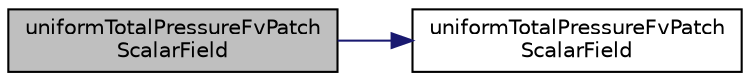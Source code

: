 digraph "uniformTotalPressureFvPatchScalarField"
{
  bgcolor="transparent";
  edge [fontname="Helvetica",fontsize="10",labelfontname="Helvetica",labelfontsize="10"];
  node [fontname="Helvetica",fontsize="10",shape=record];
  rankdir="LR";
  Node1 [label="uniformTotalPressureFvPatch\lScalarField",height=0.2,width=0.4,color="black", fillcolor="grey75", style="filled", fontcolor="black"];
  Node1 -> Node2 [color="midnightblue",fontsize="10",style="solid",fontname="Helvetica"];
  Node2 [label="uniformTotalPressureFvPatch\lScalarField",height=0.2,width=0.4,color="black",URL="$a02757.html#a90dbcc28dfdc678e080751e4e66f1404",tooltip="Construct from patch and internal field. "];
}
